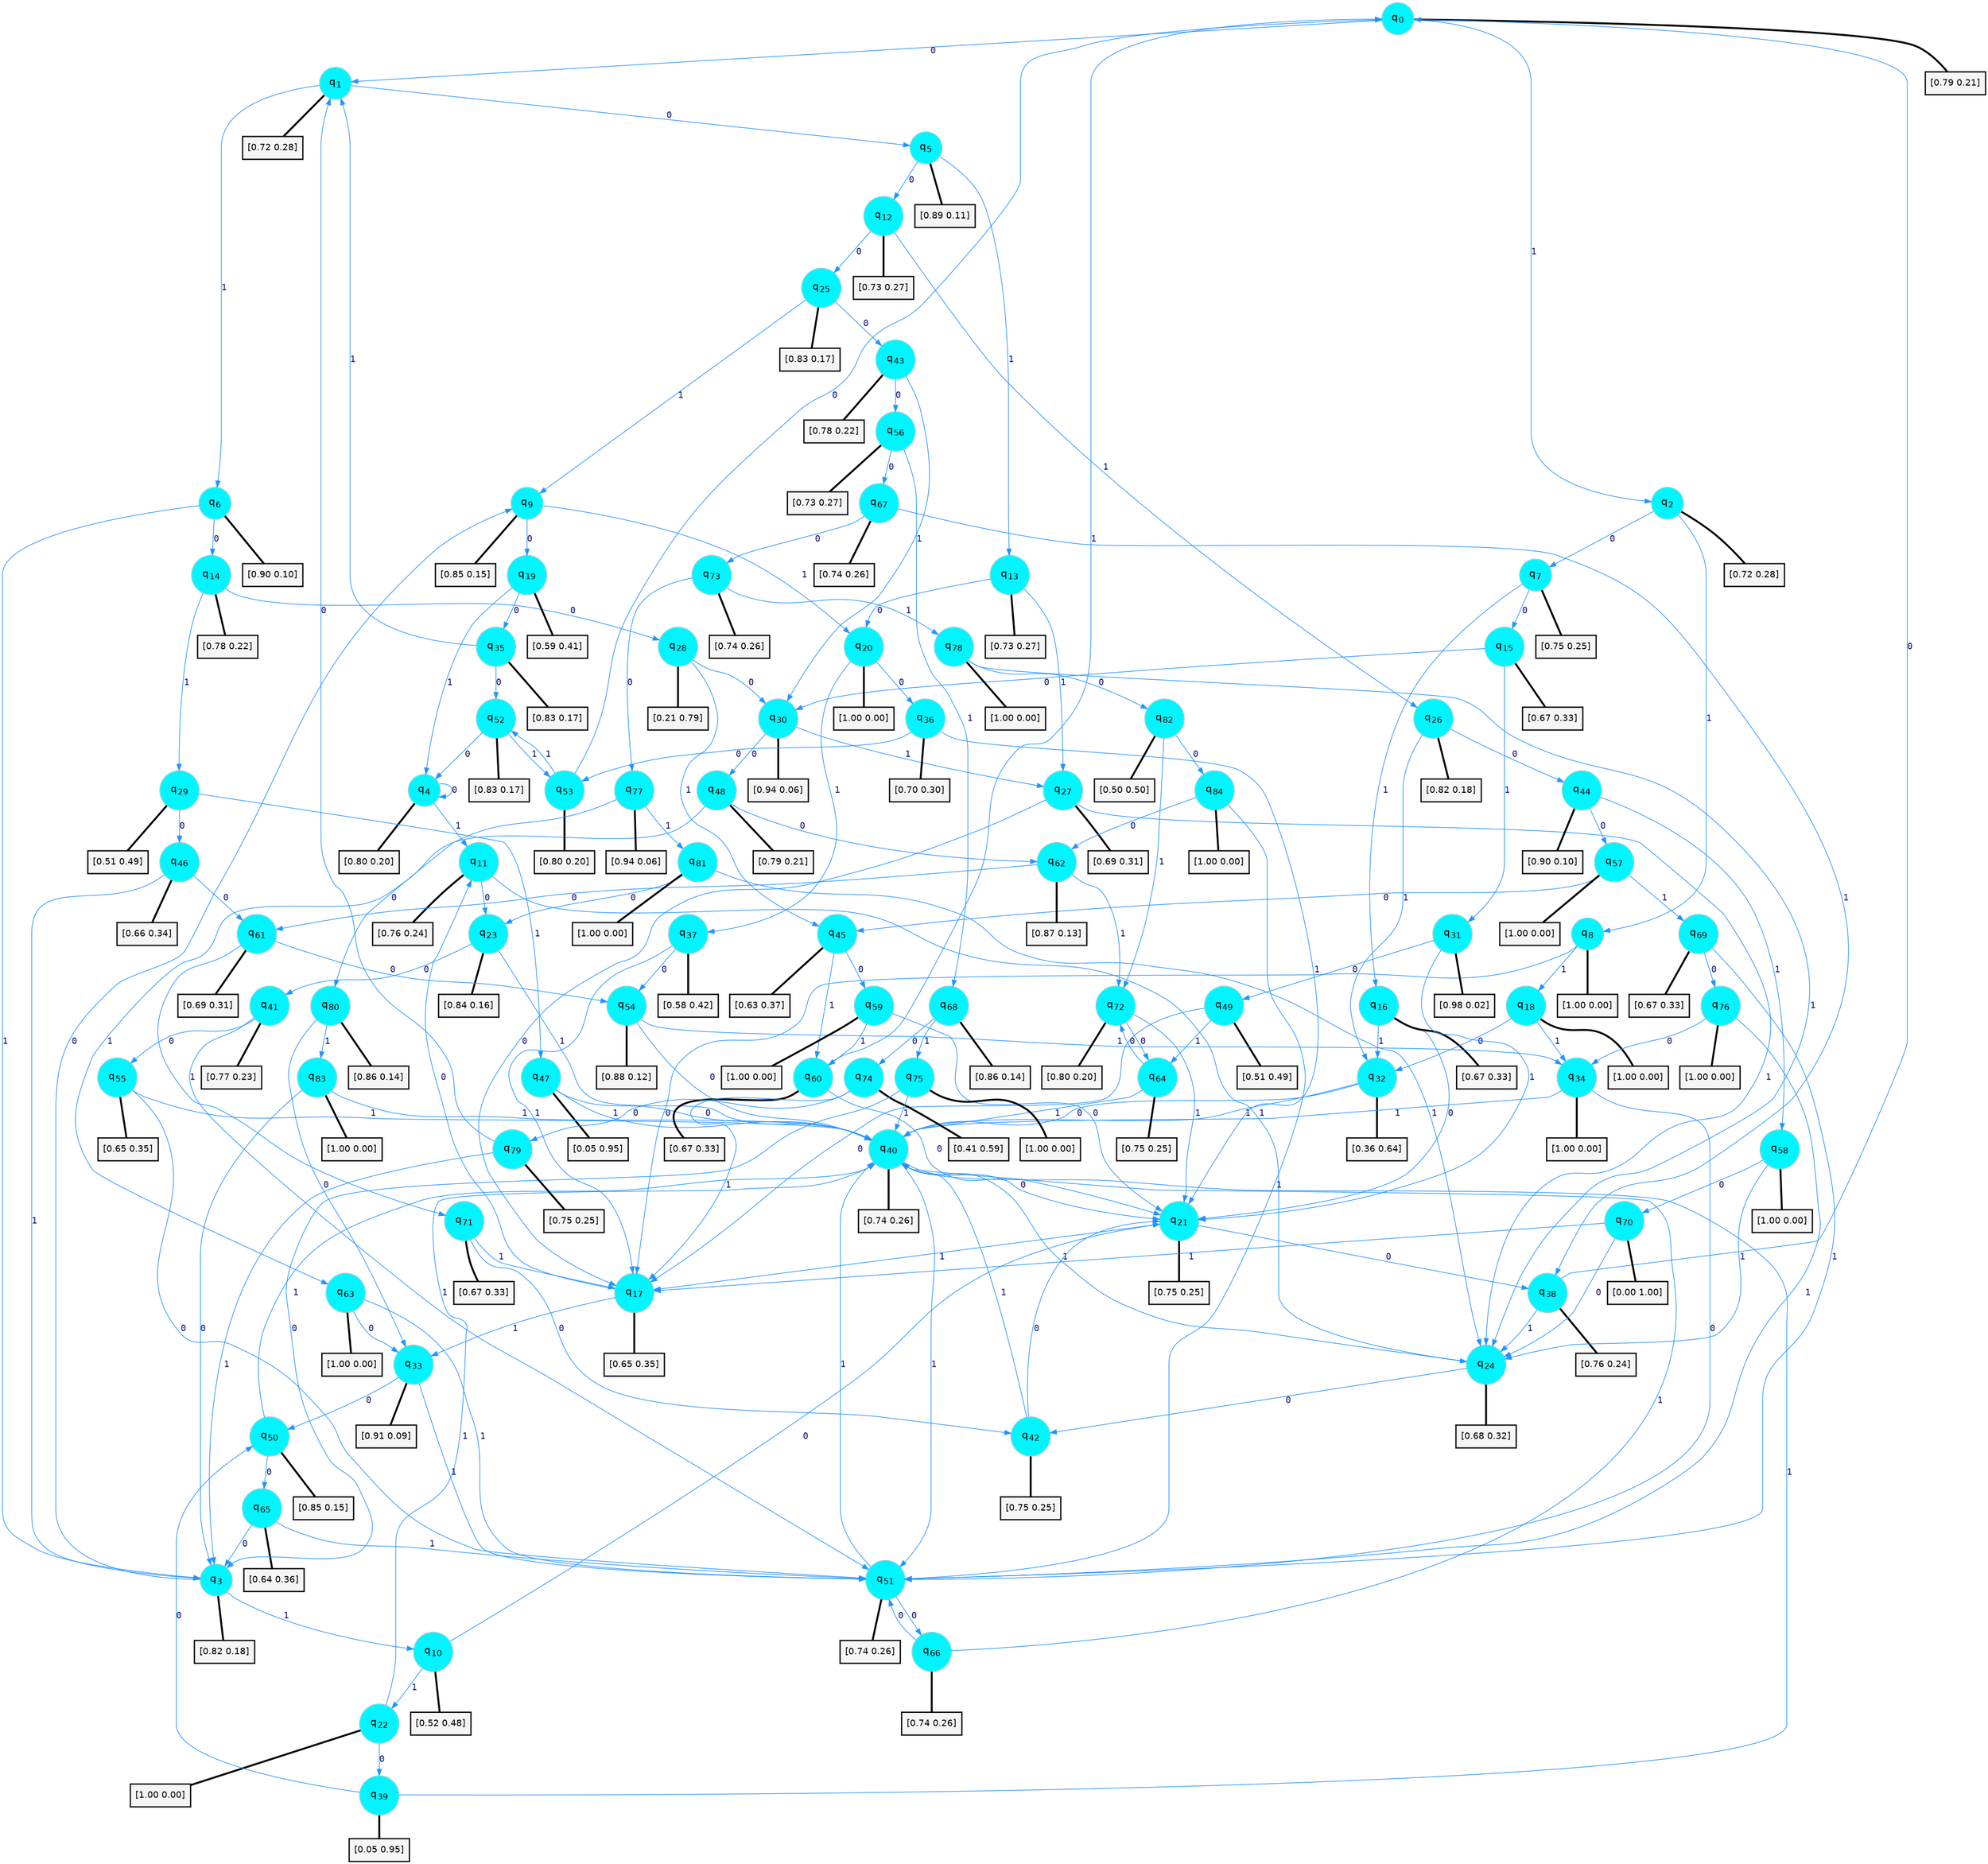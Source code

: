 digraph G {
graph [
bgcolor=transparent, dpi=300, rankdir=TD, size="40,25"];
node [
color=gray, fillcolor=turquoise1, fontcolor=black, fontname=Helvetica, fontsize=16, fontweight=bold, shape=circle, style=filled];
edge [
arrowsize=1, color=dodgerblue1, fontcolor=midnightblue, fontname=courier, fontweight=bold, penwidth=1, style=solid, weight=20];
0[label=<q<SUB>0</SUB>>];
1[label=<q<SUB>1</SUB>>];
2[label=<q<SUB>2</SUB>>];
3[label=<q<SUB>3</SUB>>];
4[label=<q<SUB>4</SUB>>];
5[label=<q<SUB>5</SUB>>];
6[label=<q<SUB>6</SUB>>];
7[label=<q<SUB>7</SUB>>];
8[label=<q<SUB>8</SUB>>];
9[label=<q<SUB>9</SUB>>];
10[label=<q<SUB>10</SUB>>];
11[label=<q<SUB>11</SUB>>];
12[label=<q<SUB>12</SUB>>];
13[label=<q<SUB>13</SUB>>];
14[label=<q<SUB>14</SUB>>];
15[label=<q<SUB>15</SUB>>];
16[label=<q<SUB>16</SUB>>];
17[label=<q<SUB>17</SUB>>];
18[label=<q<SUB>18</SUB>>];
19[label=<q<SUB>19</SUB>>];
20[label=<q<SUB>20</SUB>>];
21[label=<q<SUB>21</SUB>>];
22[label=<q<SUB>22</SUB>>];
23[label=<q<SUB>23</SUB>>];
24[label=<q<SUB>24</SUB>>];
25[label=<q<SUB>25</SUB>>];
26[label=<q<SUB>26</SUB>>];
27[label=<q<SUB>27</SUB>>];
28[label=<q<SUB>28</SUB>>];
29[label=<q<SUB>29</SUB>>];
30[label=<q<SUB>30</SUB>>];
31[label=<q<SUB>31</SUB>>];
32[label=<q<SUB>32</SUB>>];
33[label=<q<SUB>33</SUB>>];
34[label=<q<SUB>34</SUB>>];
35[label=<q<SUB>35</SUB>>];
36[label=<q<SUB>36</SUB>>];
37[label=<q<SUB>37</SUB>>];
38[label=<q<SUB>38</SUB>>];
39[label=<q<SUB>39</SUB>>];
40[label=<q<SUB>40</SUB>>];
41[label=<q<SUB>41</SUB>>];
42[label=<q<SUB>42</SUB>>];
43[label=<q<SUB>43</SUB>>];
44[label=<q<SUB>44</SUB>>];
45[label=<q<SUB>45</SUB>>];
46[label=<q<SUB>46</SUB>>];
47[label=<q<SUB>47</SUB>>];
48[label=<q<SUB>48</SUB>>];
49[label=<q<SUB>49</SUB>>];
50[label=<q<SUB>50</SUB>>];
51[label=<q<SUB>51</SUB>>];
52[label=<q<SUB>52</SUB>>];
53[label=<q<SUB>53</SUB>>];
54[label=<q<SUB>54</SUB>>];
55[label=<q<SUB>55</SUB>>];
56[label=<q<SUB>56</SUB>>];
57[label=<q<SUB>57</SUB>>];
58[label=<q<SUB>58</SUB>>];
59[label=<q<SUB>59</SUB>>];
60[label=<q<SUB>60</SUB>>];
61[label=<q<SUB>61</SUB>>];
62[label=<q<SUB>62</SUB>>];
63[label=<q<SUB>63</SUB>>];
64[label=<q<SUB>64</SUB>>];
65[label=<q<SUB>65</SUB>>];
66[label=<q<SUB>66</SUB>>];
67[label=<q<SUB>67</SUB>>];
68[label=<q<SUB>68</SUB>>];
69[label=<q<SUB>69</SUB>>];
70[label=<q<SUB>70</SUB>>];
71[label=<q<SUB>71</SUB>>];
72[label=<q<SUB>72</SUB>>];
73[label=<q<SUB>73</SUB>>];
74[label=<q<SUB>74</SUB>>];
75[label=<q<SUB>75</SUB>>];
76[label=<q<SUB>76</SUB>>];
77[label=<q<SUB>77</SUB>>];
78[label=<q<SUB>78</SUB>>];
79[label=<q<SUB>79</SUB>>];
80[label=<q<SUB>80</SUB>>];
81[label=<q<SUB>81</SUB>>];
82[label=<q<SUB>82</SUB>>];
83[label=<q<SUB>83</SUB>>];
84[label=<q<SUB>84</SUB>>];
85[label="[0.79 0.21]", shape=box,fontcolor=black, fontname=Helvetica, fontsize=14, penwidth=2, fillcolor=whitesmoke,color=black];
86[label="[0.72 0.28]", shape=box,fontcolor=black, fontname=Helvetica, fontsize=14, penwidth=2, fillcolor=whitesmoke,color=black];
87[label="[0.72 0.28]", shape=box,fontcolor=black, fontname=Helvetica, fontsize=14, penwidth=2, fillcolor=whitesmoke,color=black];
88[label="[0.82 0.18]", shape=box,fontcolor=black, fontname=Helvetica, fontsize=14, penwidth=2, fillcolor=whitesmoke,color=black];
89[label="[0.80 0.20]", shape=box,fontcolor=black, fontname=Helvetica, fontsize=14, penwidth=2, fillcolor=whitesmoke,color=black];
90[label="[0.89 0.11]", shape=box,fontcolor=black, fontname=Helvetica, fontsize=14, penwidth=2, fillcolor=whitesmoke,color=black];
91[label="[0.90 0.10]", shape=box,fontcolor=black, fontname=Helvetica, fontsize=14, penwidth=2, fillcolor=whitesmoke,color=black];
92[label="[0.75 0.25]", shape=box,fontcolor=black, fontname=Helvetica, fontsize=14, penwidth=2, fillcolor=whitesmoke,color=black];
93[label="[1.00 0.00]", shape=box,fontcolor=black, fontname=Helvetica, fontsize=14, penwidth=2, fillcolor=whitesmoke,color=black];
94[label="[0.85 0.15]", shape=box,fontcolor=black, fontname=Helvetica, fontsize=14, penwidth=2, fillcolor=whitesmoke,color=black];
95[label="[0.52 0.48]", shape=box,fontcolor=black, fontname=Helvetica, fontsize=14, penwidth=2, fillcolor=whitesmoke,color=black];
96[label="[0.76 0.24]", shape=box,fontcolor=black, fontname=Helvetica, fontsize=14, penwidth=2, fillcolor=whitesmoke,color=black];
97[label="[0.73 0.27]", shape=box,fontcolor=black, fontname=Helvetica, fontsize=14, penwidth=2, fillcolor=whitesmoke,color=black];
98[label="[0.73 0.27]", shape=box,fontcolor=black, fontname=Helvetica, fontsize=14, penwidth=2, fillcolor=whitesmoke,color=black];
99[label="[0.78 0.22]", shape=box,fontcolor=black, fontname=Helvetica, fontsize=14, penwidth=2, fillcolor=whitesmoke,color=black];
100[label="[0.67 0.33]", shape=box,fontcolor=black, fontname=Helvetica, fontsize=14, penwidth=2, fillcolor=whitesmoke,color=black];
101[label="[0.67 0.33]", shape=box,fontcolor=black, fontname=Helvetica, fontsize=14, penwidth=2, fillcolor=whitesmoke,color=black];
102[label="[0.65 0.35]", shape=box,fontcolor=black, fontname=Helvetica, fontsize=14, penwidth=2, fillcolor=whitesmoke,color=black];
103[label="[1.00 0.00]", shape=box,fontcolor=black, fontname=Helvetica, fontsize=14, penwidth=2, fillcolor=whitesmoke,color=black];
104[label="[0.59 0.41]", shape=box,fontcolor=black, fontname=Helvetica, fontsize=14, penwidth=2, fillcolor=whitesmoke,color=black];
105[label="[1.00 0.00]", shape=box,fontcolor=black, fontname=Helvetica, fontsize=14, penwidth=2, fillcolor=whitesmoke,color=black];
106[label="[0.75 0.25]", shape=box,fontcolor=black, fontname=Helvetica, fontsize=14, penwidth=2, fillcolor=whitesmoke,color=black];
107[label="[1.00 0.00]", shape=box,fontcolor=black, fontname=Helvetica, fontsize=14, penwidth=2, fillcolor=whitesmoke,color=black];
108[label="[0.84 0.16]", shape=box,fontcolor=black, fontname=Helvetica, fontsize=14, penwidth=2, fillcolor=whitesmoke,color=black];
109[label="[0.68 0.32]", shape=box,fontcolor=black, fontname=Helvetica, fontsize=14, penwidth=2, fillcolor=whitesmoke,color=black];
110[label="[0.83 0.17]", shape=box,fontcolor=black, fontname=Helvetica, fontsize=14, penwidth=2, fillcolor=whitesmoke,color=black];
111[label="[0.82 0.18]", shape=box,fontcolor=black, fontname=Helvetica, fontsize=14, penwidth=2, fillcolor=whitesmoke,color=black];
112[label="[0.69 0.31]", shape=box,fontcolor=black, fontname=Helvetica, fontsize=14, penwidth=2, fillcolor=whitesmoke,color=black];
113[label="[0.21 0.79]", shape=box,fontcolor=black, fontname=Helvetica, fontsize=14, penwidth=2, fillcolor=whitesmoke,color=black];
114[label="[0.51 0.49]", shape=box,fontcolor=black, fontname=Helvetica, fontsize=14, penwidth=2, fillcolor=whitesmoke,color=black];
115[label="[0.94 0.06]", shape=box,fontcolor=black, fontname=Helvetica, fontsize=14, penwidth=2, fillcolor=whitesmoke,color=black];
116[label="[0.98 0.02]", shape=box,fontcolor=black, fontname=Helvetica, fontsize=14, penwidth=2, fillcolor=whitesmoke,color=black];
117[label="[0.36 0.64]", shape=box,fontcolor=black, fontname=Helvetica, fontsize=14, penwidth=2, fillcolor=whitesmoke,color=black];
118[label="[0.91 0.09]", shape=box,fontcolor=black, fontname=Helvetica, fontsize=14, penwidth=2, fillcolor=whitesmoke,color=black];
119[label="[1.00 0.00]", shape=box,fontcolor=black, fontname=Helvetica, fontsize=14, penwidth=2, fillcolor=whitesmoke,color=black];
120[label="[0.83 0.17]", shape=box,fontcolor=black, fontname=Helvetica, fontsize=14, penwidth=2, fillcolor=whitesmoke,color=black];
121[label="[0.70 0.30]", shape=box,fontcolor=black, fontname=Helvetica, fontsize=14, penwidth=2, fillcolor=whitesmoke,color=black];
122[label="[0.58 0.42]", shape=box,fontcolor=black, fontname=Helvetica, fontsize=14, penwidth=2, fillcolor=whitesmoke,color=black];
123[label="[0.76 0.24]", shape=box,fontcolor=black, fontname=Helvetica, fontsize=14, penwidth=2, fillcolor=whitesmoke,color=black];
124[label="[0.05 0.95]", shape=box,fontcolor=black, fontname=Helvetica, fontsize=14, penwidth=2, fillcolor=whitesmoke,color=black];
125[label="[0.74 0.26]", shape=box,fontcolor=black, fontname=Helvetica, fontsize=14, penwidth=2, fillcolor=whitesmoke,color=black];
126[label="[0.77 0.23]", shape=box,fontcolor=black, fontname=Helvetica, fontsize=14, penwidth=2, fillcolor=whitesmoke,color=black];
127[label="[0.75 0.25]", shape=box,fontcolor=black, fontname=Helvetica, fontsize=14, penwidth=2, fillcolor=whitesmoke,color=black];
128[label="[0.78 0.22]", shape=box,fontcolor=black, fontname=Helvetica, fontsize=14, penwidth=2, fillcolor=whitesmoke,color=black];
129[label="[0.90 0.10]", shape=box,fontcolor=black, fontname=Helvetica, fontsize=14, penwidth=2, fillcolor=whitesmoke,color=black];
130[label="[0.63 0.37]", shape=box,fontcolor=black, fontname=Helvetica, fontsize=14, penwidth=2, fillcolor=whitesmoke,color=black];
131[label="[0.66 0.34]", shape=box,fontcolor=black, fontname=Helvetica, fontsize=14, penwidth=2, fillcolor=whitesmoke,color=black];
132[label="[0.05 0.95]", shape=box,fontcolor=black, fontname=Helvetica, fontsize=14, penwidth=2, fillcolor=whitesmoke,color=black];
133[label="[0.79 0.21]", shape=box,fontcolor=black, fontname=Helvetica, fontsize=14, penwidth=2, fillcolor=whitesmoke,color=black];
134[label="[0.51 0.49]", shape=box,fontcolor=black, fontname=Helvetica, fontsize=14, penwidth=2, fillcolor=whitesmoke,color=black];
135[label="[0.85 0.15]", shape=box,fontcolor=black, fontname=Helvetica, fontsize=14, penwidth=2, fillcolor=whitesmoke,color=black];
136[label="[0.74 0.26]", shape=box,fontcolor=black, fontname=Helvetica, fontsize=14, penwidth=2, fillcolor=whitesmoke,color=black];
137[label="[0.83 0.17]", shape=box,fontcolor=black, fontname=Helvetica, fontsize=14, penwidth=2, fillcolor=whitesmoke,color=black];
138[label="[0.80 0.20]", shape=box,fontcolor=black, fontname=Helvetica, fontsize=14, penwidth=2, fillcolor=whitesmoke,color=black];
139[label="[0.88 0.12]", shape=box,fontcolor=black, fontname=Helvetica, fontsize=14, penwidth=2, fillcolor=whitesmoke,color=black];
140[label="[0.65 0.35]", shape=box,fontcolor=black, fontname=Helvetica, fontsize=14, penwidth=2, fillcolor=whitesmoke,color=black];
141[label="[0.73 0.27]", shape=box,fontcolor=black, fontname=Helvetica, fontsize=14, penwidth=2, fillcolor=whitesmoke,color=black];
142[label="[1.00 0.00]", shape=box,fontcolor=black, fontname=Helvetica, fontsize=14, penwidth=2, fillcolor=whitesmoke,color=black];
143[label="[1.00 0.00]", shape=box,fontcolor=black, fontname=Helvetica, fontsize=14, penwidth=2, fillcolor=whitesmoke,color=black];
144[label="[1.00 0.00]", shape=box,fontcolor=black, fontname=Helvetica, fontsize=14, penwidth=2, fillcolor=whitesmoke,color=black];
145[label="[0.67 0.33]", shape=box,fontcolor=black, fontname=Helvetica, fontsize=14, penwidth=2, fillcolor=whitesmoke,color=black];
146[label="[0.69 0.31]", shape=box,fontcolor=black, fontname=Helvetica, fontsize=14, penwidth=2, fillcolor=whitesmoke,color=black];
147[label="[0.87 0.13]", shape=box,fontcolor=black, fontname=Helvetica, fontsize=14, penwidth=2, fillcolor=whitesmoke,color=black];
148[label="[1.00 0.00]", shape=box,fontcolor=black, fontname=Helvetica, fontsize=14, penwidth=2, fillcolor=whitesmoke,color=black];
149[label="[0.75 0.25]", shape=box,fontcolor=black, fontname=Helvetica, fontsize=14, penwidth=2, fillcolor=whitesmoke,color=black];
150[label="[0.64 0.36]", shape=box,fontcolor=black, fontname=Helvetica, fontsize=14, penwidth=2, fillcolor=whitesmoke,color=black];
151[label="[0.74 0.26]", shape=box,fontcolor=black, fontname=Helvetica, fontsize=14, penwidth=2, fillcolor=whitesmoke,color=black];
152[label="[0.74 0.26]", shape=box,fontcolor=black, fontname=Helvetica, fontsize=14, penwidth=2, fillcolor=whitesmoke,color=black];
153[label="[0.86 0.14]", shape=box,fontcolor=black, fontname=Helvetica, fontsize=14, penwidth=2, fillcolor=whitesmoke,color=black];
154[label="[0.67 0.33]", shape=box,fontcolor=black, fontname=Helvetica, fontsize=14, penwidth=2, fillcolor=whitesmoke,color=black];
155[label="[0.00 1.00]", shape=box,fontcolor=black, fontname=Helvetica, fontsize=14, penwidth=2, fillcolor=whitesmoke,color=black];
156[label="[0.67 0.33]", shape=box,fontcolor=black, fontname=Helvetica, fontsize=14, penwidth=2, fillcolor=whitesmoke,color=black];
157[label="[0.80 0.20]", shape=box,fontcolor=black, fontname=Helvetica, fontsize=14, penwidth=2, fillcolor=whitesmoke,color=black];
158[label="[0.74 0.26]", shape=box,fontcolor=black, fontname=Helvetica, fontsize=14, penwidth=2, fillcolor=whitesmoke,color=black];
159[label="[0.41 0.59]", shape=box,fontcolor=black, fontname=Helvetica, fontsize=14, penwidth=2, fillcolor=whitesmoke,color=black];
160[label="[1.00 0.00]", shape=box,fontcolor=black, fontname=Helvetica, fontsize=14, penwidth=2, fillcolor=whitesmoke,color=black];
161[label="[1.00 0.00]", shape=box,fontcolor=black, fontname=Helvetica, fontsize=14, penwidth=2, fillcolor=whitesmoke,color=black];
162[label="[0.94 0.06]", shape=box,fontcolor=black, fontname=Helvetica, fontsize=14, penwidth=2, fillcolor=whitesmoke,color=black];
163[label="[1.00 0.00]", shape=box,fontcolor=black, fontname=Helvetica, fontsize=14, penwidth=2, fillcolor=whitesmoke,color=black];
164[label="[0.75 0.25]", shape=box,fontcolor=black, fontname=Helvetica, fontsize=14, penwidth=2, fillcolor=whitesmoke,color=black];
165[label="[0.86 0.14]", shape=box,fontcolor=black, fontname=Helvetica, fontsize=14, penwidth=2, fillcolor=whitesmoke,color=black];
166[label="[1.00 0.00]", shape=box,fontcolor=black, fontname=Helvetica, fontsize=14, penwidth=2, fillcolor=whitesmoke,color=black];
167[label="[0.50 0.50]", shape=box,fontcolor=black, fontname=Helvetica, fontsize=14, penwidth=2, fillcolor=whitesmoke,color=black];
168[label="[1.00 0.00]", shape=box,fontcolor=black, fontname=Helvetica, fontsize=14, penwidth=2, fillcolor=whitesmoke,color=black];
169[label="[1.00 0.00]", shape=box,fontcolor=black, fontname=Helvetica, fontsize=14, penwidth=2, fillcolor=whitesmoke,color=black];
0->1 [label=0];
0->2 [label=1];
0->85 [arrowhead=none, penwidth=3,color=black];
1->5 [label=0];
1->6 [label=1];
1->86 [arrowhead=none, penwidth=3,color=black];
2->7 [label=0];
2->8 [label=1];
2->87 [arrowhead=none, penwidth=3,color=black];
3->9 [label=0];
3->10 [label=1];
3->88 [arrowhead=none, penwidth=3,color=black];
4->4 [label=0];
4->11 [label=1];
4->89 [arrowhead=none, penwidth=3,color=black];
5->12 [label=0];
5->13 [label=1];
5->90 [arrowhead=none, penwidth=3,color=black];
6->14 [label=0];
6->3 [label=1];
6->91 [arrowhead=none, penwidth=3,color=black];
7->15 [label=0];
7->16 [label=1];
7->92 [arrowhead=none, penwidth=3,color=black];
8->17 [label=0];
8->18 [label=1];
8->93 [arrowhead=none, penwidth=3,color=black];
9->19 [label=0];
9->20 [label=1];
9->94 [arrowhead=none, penwidth=3,color=black];
10->21 [label=0];
10->22 [label=1];
10->95 [arrowhead=none, penwidth=3,color=black];
11->23 [label=0];
11->24 [label=1];
11->96 [arrowhead=none, penwidth=3,color=black];
12->25 [label=0];
12->26 [label=1];
12->97 [arrowhead=none, penwidth=3,color=black];
13->20 [label=0];
13->27 [label=1];
13->98 [arrowhead=none, penwidth=3,color=black];
14->28 [label=0];
14->29 [label=1];
14->99 [arrowhead=none, penwidth=3,color=black];
15->30 [label=0];
15->31 [label=1];
15->100 [arrowhead=none, penwidth=3,color=black];
16->21 [label=0];
16->32 [label=1];
16->101 [arrowhead=none, penwidth=3,color=black];
17->11 [label=0];
17->33 [label=1];
17->102 [arrowhead=none, penwidth=3,color=black];
18->32 [label=0];
18->34 [label=1];
18->103 [arrowhead=none, penwidth=3,color=black];
19->35 [label=0];
19->4 [label=1];
19->104 [arrowhead=none, penwidth=3,color=black];
20->36 [label=0];
20->37 [label=1];
20->105 [arrowhead=none, penwidth=3,color=black];
21->38 [label=0];
21->17 [label=1];
21->106 [arrowhead=none, penwidth=3,color=black];
22->39 [label=0];
22->40 [label=1];
22->107 [arrowhead=none, penwidth=3,color=black];
23->41 [label=0];
23->40 [label=1];
23->108 [arrowhead=none, penwidth=3,color=black];
24->42 [label=0];
24->40 [label=1];
24->109 [arrowhead=none, penwidth=3,color=black];
25->43 [label=0];
25->9 [label=1];
25->110 [arrowhead=none, penwidth=3,color=black];
26->44 [label=0];
26->32 [label=1];
26->111 [arrowhead=none, penwidth=3,color=black];
27->17 [label=0];
27->24 [label=1];
27->112 [arrowhead=none, penwidth=3,color=black];
28->30 [label=0];
28->45 [label=1];
28->113 [arrowhead=none, penwidth=3,color=black];
29->46 [label=0];
29->47 [label=1];
29->114 [arrowhead=none, penwidth=3,color=black];
30->48 [label=0];
30->27 [label=1];
30->115 [arrowhead=none, penwidth=3,color=black];
31->49 [label=0];
31->21 [label=1];
31->116 [arrowhead=none, penwidth=3,color=black];
32->40 [label=0];
32->40 [label=1];
32->117 [arrowhead=none, penwidth=3,color=black];
33->50 [label=0];
33->51 [label=1];
33->118 [arrowhead=none, penwidth=3,color=black];
34->51 [label=0];
34->40 [label=1];
34->119 [arrowhead=none, penwidth=3,color=black];
35->52 [label=0];
35->1 [label=1];
35->120 [arrowhead=none, penwidth=3,color=black];
36->53 [label=0];
36->21 [label=1];
36->121 [arrowhead=none, penwidth=3,color=black];
37->54 [label=0];
37->17 [label=1];
37->122 [arrowhead=none, penwidth=3,color=black];
38->0 [label=0];
38->24 [label=1];
38->123 [arrowhead=none, penwidth=3,color=black];
39->50 [label=0];
39->40 [label=1];
39->124 [arrowhead=none, penwidth=3,color=black];
40->21 [label=0];
40->51 [label=1];
40->125 [arrowhead=none, penwidth=3,color=black];
41->55 [label=0];
41->51 [label=1];
41->126 [arrowhead=none, penwidth=3,color=black];
42->21 [label=0];
42->40 [label=1];
42->127 [arrowhead=none, penwidth=3,color=black];
43->56 [label=0];
43->30 [label=1];
43->128 [arrowhead=none, penwidth=3,color=black];
44->57 [label=0];
44->58 [label=1];
44->129 [arrowhead=none, penwidth=3,color=black];
45->59 [label=0];
45->60 [label=1];
45->130 [arrowhead=none, penwidth=3,color=black];
46->61 [label=0];
46->3 [label=1];
46->131 [arrowhead=none, penwidth=3,color=black];
47->40 [label=0];
47->40 [label=1];
47->132 [arrowhead=none, penwidth=3,color=black];
48->62 [label=0];
48->63 [label=1];
48->133 [arrowhead=none, penwidth=3,color=black];
49->17 [label=0];
49->64 [label=1];
49->134 [arrowhead=none, penwidth=3,color=black];
50->65 [label=0];
50->40 [label=1];
50->135 [arrowhead=none, penwidth=3,color=black];
51->66 [label=0];
51->40 [label=1];
51->136 [arrowhead=none, penwidth=3,color=black];
52->4 [label=0];
52->53 [label=1];
52->137 [arrowhead=none, penwidth=3,color=black];
53->0 [label=0];
53->52 [label=1];
53->138 [arrowhead=none, penwidth=3,color=black];
54->40 [label=0];
54->34 [label=1];
54->139 [arrowhead=none, penwidth=3,color=black];
55->51 [label=0];
55->40 [label=1];
55->140 [arrowhead=none, penwidth=3,color=black];
56->67 [label=0];
56->68 [label=1];
56->141 [arrowhead=none, penwidth=3,color=black];
57->45 [label=0];
57->69 [label=1];
57->142 [arrowhead=none, penwidth=3,color=black];
58->70 [label=0];
58->24 [label=1];
58->143 [arrowhead=none, penwidth=3,color=black];
59->21 [label=0];
59->60 [label=1];
59->144 [arrowhead=none, penwidth=3,color=black];
60->21 [label=0];
60->0 [label=1];
60->145 [arrowhead=none, penwidth=3,color=black];
61->54 [label=0];
61->71 [label=1];
61->146 [arrowhead=none, penwidth=3,color=black];
62->61 [label=0];
62->72 [label=1];
62->147 [arrowhead=none, penwidth=3,color=black];
63->33 [label=0];
63->51 [label=1];
63->148 [arrowhead=none, penwidth=3,color=black];
64->72 [label=0];
64->40 [label=1];
64->149 [arrowhead=none, penwidth=3,color=black];
65->3 [label=0];
65->51 [label=1];
65->150 [arrowhead=none, penwidth=3,color=black];
66->51 [label=0];
66->40 [label=1];
66->151 [arrowhead=none, penwidth=3,color=black];
67->73 [label=0];
67->38 [label=1];
67->152 [arrowhead=none, penwidth=3,color=black];
68->74 [label=0];
68->75 [label=1];
68->153 [arrowhead=none, penwidth=3,color=black];
69->76 [label=0];
69->51 [label=1];
69->154 [arrowhead=none, penwidth=3,color=black];
70->24 [label=0];
70->17 [label=1];
70->155 [arrowhead=none, penwidth=3,color=black];
71->42 [label=0];
71->17 [label=1];
71->156 [arrowhead=none, penwidth=3,color=black];
72->64 [label=0];
72->21 [label=1];
72->157 [arrowhead=none, penwidth=3,color=black];
73->77 [label=0];
73->78 [label=1];
73->158 [arrowhead=none, penwidth=3,color=black];
74->79 [label=0];
74->17 [label=1];
74->159 [arrowhead=none, penwidth=3,color=black];
75->3 [label=0];
75->40 [label=1];
75->160 [arrowhead=none, penwidth=3,color=black];
76->34 [label=0];
76->51 [label=1];
76->161 [arrowhead=none, penwidth=3,color=black];
77->80 [label=0];
77->81 [label=1];
77->162 [arrowhead=none, penwidth=3,color=black];
78->82 [label=0];
78->24 [label=1];
78->163 [arrowhead=none, penwidth=3,color=black];
79->1 [label=0];
79->3 [label=1];
79->164 [arrowhead=none, penwidth=3,color=black];
80->33 [label=0];
80->83 [label=1];
80->165 [arrowhead=none, penwidth=3,color=black];
81->23 [label=0];
81->24 [label=1];
81->166 [arrowhead=none, penwidth=3,color=black];
82->84 [label=0];
82->72 [label=1];
82->167 [arrowhead=none, penwidth=3,color=black];
83->3 [label=0];
83->40 [label=1];
83->168 [arrowhead=none, penwidth=3,color=black];
84->62 [label=0];
84->51 [label=1];
84->169 [arrowhead=none, penwidth=3,color=black];
}
